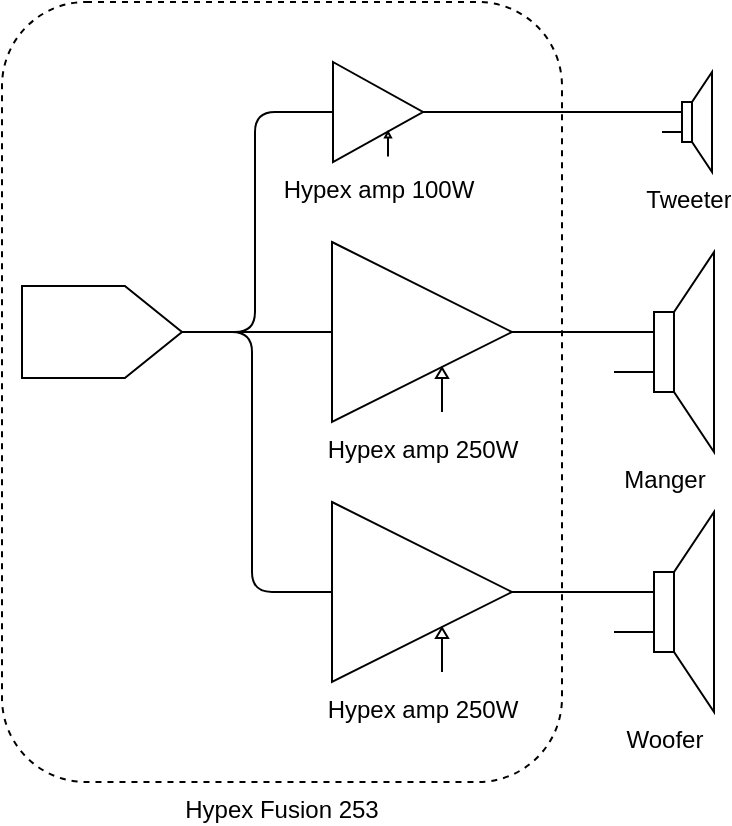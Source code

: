 <mxfile version="14.7.7" type="github">
  <diagram id="fMiZLMUCVI8iWY2dc57c" name="Page-1">
    <mxGraphModel dx="1406" dy="781" grid="1" gridSize="10" guides="1" tooltips="1" connect="1" arrows="1" fold="1" page="1" pageScale="1" pageWidth="850" pageHeight="1100" math="0" shadow="0">
      <root>
        <mxCell id="0" />
        <mxCell id="1" parent="0" />
        <mxCell id="QDdT4qw3rxaA8x-jhM9g-22" value="Hypex Fusion 253" style="rounded=1;whiteSpace=wrap;html=1;dashed=1;labelPosition=center;verticalLabelPosition=bottom;align=center;verticalAlign=top;" vertex="1" parent="1">
          <mxGeometry x="230" y="50" width="280" height="390" as="geometry" />
        </mxCell>
        <mxCell id="QDdT4qw3rxaA8x-jhM9g-2" value="Tweeter" style="pointerEvents=1;verticalLabelPosition=bottom;shadow=0;dashed=0;align=center;html=1;verticalAlign=top;shape=mxgraph.electrical.electro-mechanical.loudspeaker;" vertex="1" parent="1">
          <mxGeometry x="560" y="85" width="25" height="50" as="geometry" />
        </mxCell>
        <mxCell id="QDdT4qw3rxaA8x-jhM9g-13" style="edgeStyle=orthogonalEdgeStyle;rounded=1;orthogonalLoop=1;jettySize=auto;html=1;exitX=1;exitY=0.5;exitDx=0;exitDy=0;exitPerimeter=0;entryX=0;entryY=0.4;entryDx=0;entryDy=0;entryPerimeter=0;endArrow=none;endFill=0;" edge="1" parent="1" source="QDdT4qw3rxaA8x-jhM9g-3" target="QDdT4qw3rxaA8x-jhM9g-2">
          <mxGeometry relative="1" as="geometry" />
        </mxCell>
        <mxCell id="QDdT4qw3rxaA8x-jhM9g-3" value="Hypex amp 100W" style="verticalLabelPosition=bottom;shadow=0;dashed=0;align=center;html=1;verticalAlign=top;shape=mxgraph.electrical.abstract.controlled_amplifier;" vertex="1" parent="1">
          <mxGeometry x="393" y="80" width="50" height="50" as="geometry" />
        </mxCell>
        <mxCell id="QDdT4qw3rxaA8x-jhM9g-14" style="edgeStyle=orthogonalEdgeStyle;rounded=1;orthogonalLoop=1;jettySize=auto;html=1;exitX=1;exitY=0.5;exitDx=0;exitDy=0;exitPerimeter=0;entryX=0;entryY=0.4;entryDx=0;entryDy=0;entryPerimeter=0;endArrow=none;endFill=0;" edge="1" parent="1" source="QDdT4qw3rxaA8x-jhM9g-4" target="QDdT4qw3rxaA8x-jhM9g-6">
          <mxGeometry relative="1" as="geometry" />
        </mxCell>
        <mxCell id="QDdT4qw3rxaA8x-jhM9g-4" value="Hypex amp 250W" style="verticalLabelPosition=bottom;shadow=0;dashed=0;align=center;html=1;verticalAlign=top;shape=mxgraph.electrical.abstract.controlled_amplifier;" vertex="1" parent="1">
          <mxGeometry x="390" y="170" width="100" height="90" as="geometry" />
        </mxCell>
        <mxCell id="QDdT4qw3rxaA8x-jhM9g-6" value="Manger" style="pointerEvents=1;verticalLabelPosition=bottom;shadow=0;dashed=0;align=center;html=1;verticalAlign=top;shape=mxgraph.electrical.electro-mechanical.loudspeaker;" vertex="1" parent="1">
          <mxGeometry x="536" y="175" width="50" height="100" as="geometry" />
        </mxCell>
        <mxCell id="QDdT4qw3rxaA8x-jhM9g-15" style="edgeStyle=orthogonalEdgeStyle;rounded=1;orthogonalLoop=1;jettySize=auto;html=1;exitX=1;exitY=0.5;exitDx=0;exitDy=0;exitPerimeter=0;entryX=0;entryY=0.4;entryDx=0;entryDy=0;entryPerimeter=0;endArrow=none;endFill=0;" edge="1" parent="1" source="QDdT4qw3rxaA8x-jhM9g-16" target="QDdT4qw3rxaA8x-jhM9g-17">
          <mxGeometry relative="1" as="geometry" />
        </mxCell>
        <mxCell id="QDdT4qw3rxaA8x-jhM9g-16" value="Hypex amp 250W" style="verticalLabelPosition=bottom;shadow=0;dashed=0;align=center;html=1;verticalAlign=top;shape=mxgraph.electrical.abstract.controlled_amplifier;" vertex="1" parent="1">
          <mxGeometry x="390" y="300" width="100" height="90" as="geometry" />
        </mxCell>
        <mxCell id="QDdT4qw3rxaA8x-jhM9g-17" value="Woofer" style="pointerEvents=1;verticalLabelPosition=bottom;shadow=0;dashed=0;align=center;html=1;verticalAlign=top;shape=mxgraph.electrical.electro-mechanical.loudspeaker;" vertex="1" parent="1">
          <mxGeometry x="536" y="305" width="50" height="100" as="geometry" />
        </mxCell>
        <mxCell id="QDdT4qw3rxaA8x-jhM9g-19" style="edgeStyle=orthogonalEdgeStyle;rounded=1;orthogonalLoop=1;jettySize=auto;html=1;exitX=1;exitY=0.5;exitDx=0;exitDy=0;exitPerimeter=0;entryX=0;entryY=0.5;entryDx=0;entryDy=0;entryPerimeter=0;endArrow=none;endFill=0;" edge="1" parent="1" source="QDdT4qw3rxaA8x-jhM9g-18" target="QDdT4qw3rxaA8x-jhM9g-3">
          <mxGeometry relative="1" as="geometry" />
        </mxCell>
        <mxCell id="QDdT4qw3rxaA8x-jhM9g-20" style="edgeStyle=orthogonalEdgeStyle;rounded=1;orthogonalLoop=1;jettySize=auto;html=1;exitX=1;exitY=0.5;exitDx=0;exitDy=0;exitPerimeter=0;entryX=0;entryY=0.5;entryDx=0;entryDy=0;entryPerimeter=0;endArrow=none;endFill=0;" edge="1" parent="1" source="QDdT4qw3rxaA8x-jhM9g-18" target="QDdT4qw3rxaA8x-jhM9g-4">
          <mxGeometry relative="1" as="geometry" />
        </mxCell>
        <mxCell id="QDdT4qw3rxaA8x-jhM9g-21" style="edgeStyle=orthogonalEdgeStyle;rounded=1;orthogonalLoop=1;jettySize=auto;html=1;exitX=1;exitY=0.5;exitDx=0;exitDy=0;exitPerimeter=0;entryX=0;entryY=0.5;entryDx=0;entryDy=0;entryPerimeter=0;endArrow=none;endFill=0;" edge="1" parent="1" source="QDdT4qw3rxaA8x-jhM9g-18" target="QDdT4qw3rxaA8x-jhM9g-16">
          <mxGeometry relative="1" as="geometry" />
        </mxCell>
        <mxCell id="QDdT4qw3rxaA8x-jhM9g-18" value="" style="verticalLabelPosition=bottom;shadow=0;dashed=0;align=center;html=1;verticalAlign=top;shape=mxgraph.electrical.abstract.dac;" vertex="1" parent="1">
          <mxGeometry x="240" y="192" width="80" height="46" as="geometry" />
        </mxCell>
      </root>
    </mxGraphModel>
  </diagram>
</mxfile>
